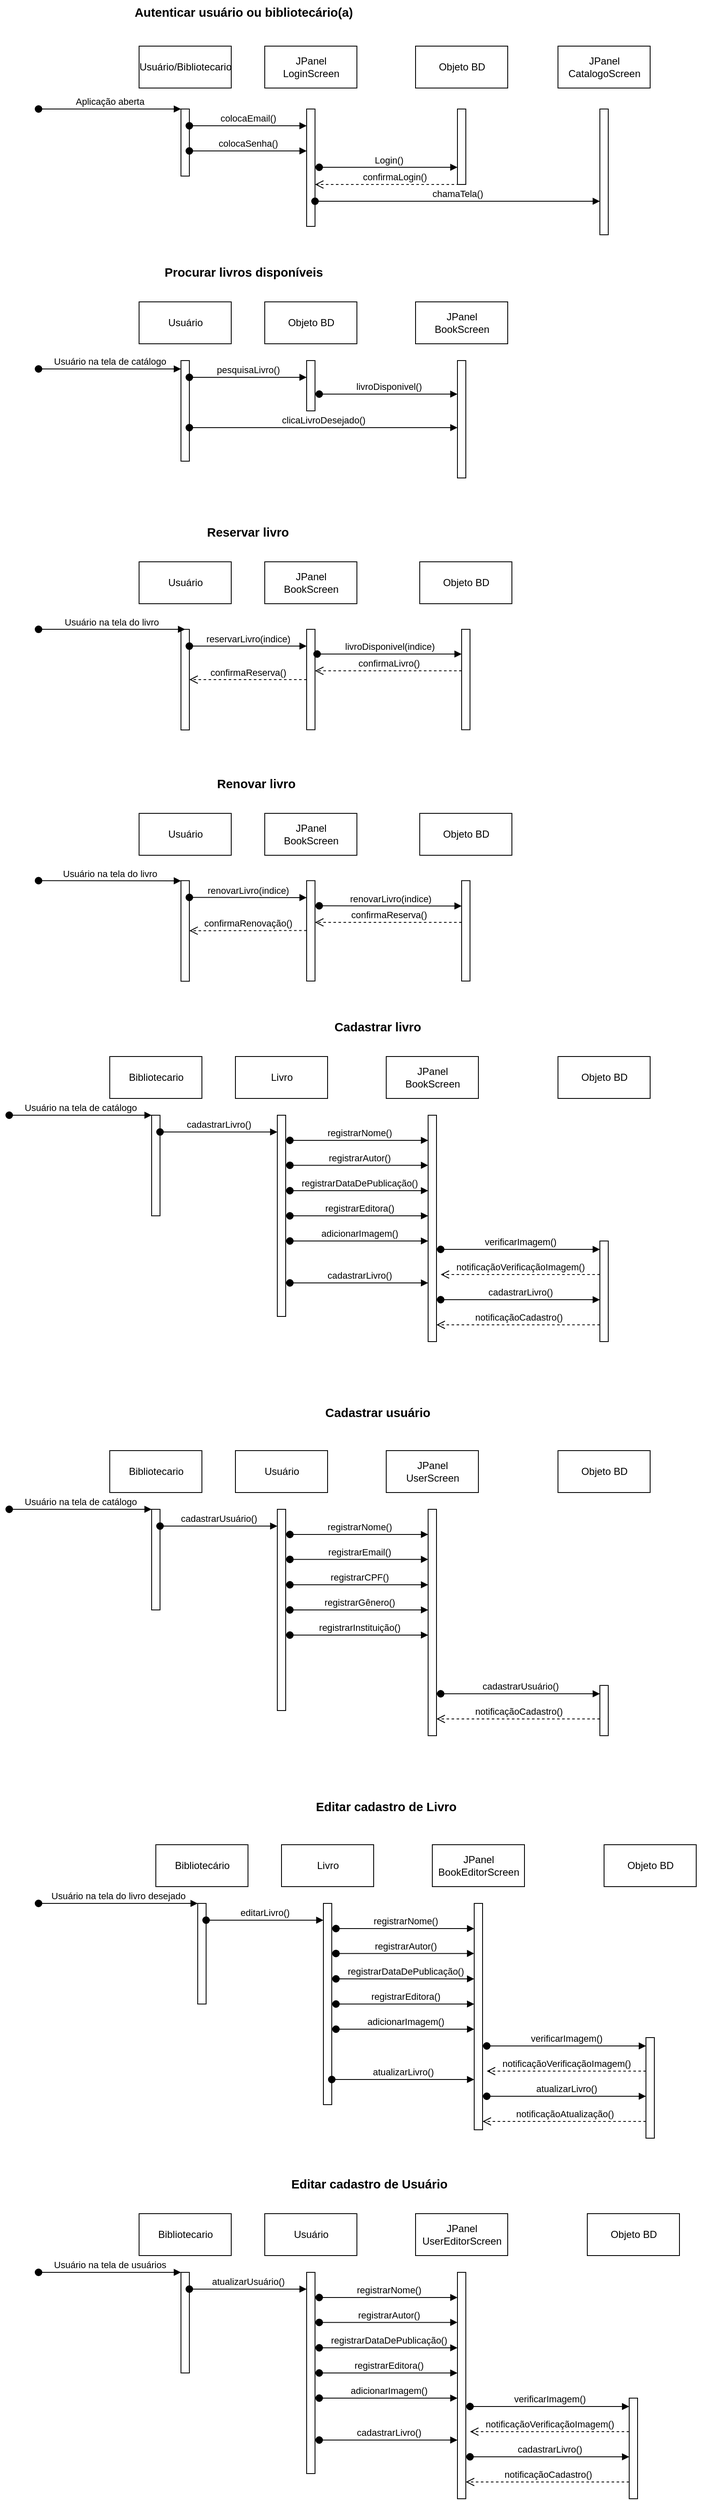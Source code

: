<mxfile version="21.0.2" type="google"><diagram name="Page-1" id="0qV2d8SNV4h2gNPzwIOq"><mxGraphModel grid="1" page="1" gridSize="10" guides="1" tooltips="1" connect="1" arrows="1" fold="1" pageScale="1" pageWidth="850" pageHeight="1100" math="0" shadow="0"><root><mxCell id="0"/><mxCell id="1" parent="0"/><mxCell id="2_G-3zLO9DtHkP61QsE6-4" value="" style="html=1;points=[];perimeter=orthogonalPerimeter;outlineConnect=0;targetShapes=umlLifeline;portConstraint=eastwest;newEdgeStyle={&quot;edgeStyle&quot;:&quot;elbowEdgeStyle&quot;,&quot;elbow&quot;:&quot;vertical&quot;,&quot;curved&quot;:0,&quot;rounded&quot;:0};" vertex="1" parent="1"><mxGeometry x="-185" y="-510" width="10" height="80" as="geometry"/></mxCell><mxCell id="2_G-3zLO9DtHkP61QsE6-5" value="Aplicação aberta" style="html=1;verticalAlign=bottom;startArrow=oval;endArrow=block;startSize=8;edgeStyle=elbowEdgeStyle;elbow=vertical;curved=0;rounded=0;" edge="1" parent="1" target="2_G-3zLO9DtHkP61QsE6-4"><mxGeometry relative="1" as="geometry"><mxPoint x="-355" y="-510" as="sourcePoint"/></mxGeometry></mxCell><mxCell id="LwDPnRZqossVkhosS-Xj-2" value="colocaEmail()" style="html=1;verticalAlign=bottom;startArrow=oval;startFill=1;endArrow=block;startSize=8;edgeStyle=elbowEdgeStyle;elbow=vertical;curved=0;rounded=0;" edge="1" parent="1" target="LwDPnRZqossVkhosS-Xj-4"><mxGeometry width="60" relative="1" as="geometry"><mxPoint x="-175" y="-490" as="sourcePoint"/><mxPoint x="-75" y="-490" as="targetPoint"/></mxGeometry></mxCell><mxCell id="LwDPnRZqossVkhosS-Xj-3" value="colocaSenha()" style="html=1;verticalAlign=bottom;startArrow=oval;startFill=1;endArrow=block;startSize=8;edgeStyle=elbowEdgeStyle;elbow=vertical;curved=0;rounded=0;" edge="1" parent="1" target="LwDPnRZqossVkhosS-Xj-4"><mxGeometry width="60" relative="1" as="geometry"><mxPoint x="-175" y="-460" as="sourcePoint"/><mxPoint x="-75" y="-460" as="targetPoint"/></mxGeometry></mxCell><mxCell id="LwDPnRZqossVkhosS-Xj-4" value="" style="html=1;points=[];perimeter=orthogonalPerimeter;outlineConnect=0;targetShapes=umlLifeline;portConstraint=eastwest;newEdgeStyle={&quot;edgeStyle&quot;:&quot;elbowEdgeStyle&quot;,&quot;elbow&quot;:&quot;vertical&quot;,&quot;curved&quot;:0,&quot;rounded&quot;:0};" vertex="1" parent="1"><mxGeometry x="-35" y="-510" width="10" height="140" as="geometry"/></mxCell><mxCell id="LwDPnRZqossVkhosS-Xj-5" value="chamaTela()" style="html=1;verticalAlign=bottom;startArrow=oval;startFill=1;endArrow=block;startSize=8;edgeStyle=elbowEdgeStyle;elbow=vertical;curved=0;rounded=0;" edge="1" parent="1" target="e1-LzoJ23leB-YF-oF2a-10"><mxGeometry width="60" relative="1" as="geometry"><mxPoint x="-25" y="-400" as="sourcePoint"/><mxPoint x="145" y="-400" as="targetPoint"/></mxGeometry></mxCell><mxCell id="LwDPnRZqossVkhosS-Xj-7" value="&lt;meta charset=&quot;utf-8&quot;&gt;&lt;b id=&quot;docs-internal-guid-4aea77f9-7fff-c87c-df2b-7afd2c0ea1ab&quot; style=&quot;font-weight:normal;&quot;&gt;&lt;span style=&quot;font-size: 11pt; font-family: Calibri, sans-serif; color: rgb(0, 0, 0); background-color: transparent; font-weight: 700; font-style: normal; font-variant: normal; text-decoration: none; vertical-align: baseline;&quot;&gt;Autenticar usuário ou bibliotecário(a)&lt;/span&gt;&lt;/b&gt;" style="text;strokeColor=none;align=center;fillColor=none;html=1;verticalAlign=middle;whiteSpace=wrap;rounded=0;" vertex="1" parent="1"><mxGeometry x="-315" y="-640" width="410" height="30" as="geometry"/></mxCell><mxCell id="LwDPnRZqossVkhosS-Xj-8" value="" style="html=1;points=[];perimeter=orthogonalPerimeter;outlineConnect=0;targetShapes=umlLifeline;portConstraint=eastwest;newEdgeStyle={&quot;edgeStyle&quot;:&quot;elbowEdgeStyle&quot;,&quot;elbow&quot;:&quot;vertical&quot;,&quot;curved&quot;:0,&quot;rounded&quot;:0};" vertex="1" parent="1"><mxGeometry x="-185" y="-210" width="10" height="120" as="geometry"/></mxCell><mxCell id="LwDPnRZqossVkhosS-Xj-9" value="Usuário na tela de catálogo" style="html=1;verticalAlign=bottom;startArrow=oval;endArrow=block;startSize=8;edgeStyle=elbowEdgeStyle;elbow=vertical;curved=0;rounded=0;" edge="1" parent="1" target="LwDPnRZqossVkhosS-Xj-8"><mxGeometry relative="1" as="geometry"><mxPoint x="-355" y="-200" as="sourcePoint"/><Array as="points"><mxPoint x="-250" y="-200"/></Array></mxGeometry></mxCell><mxCell id="LwDPnRZqossVkhosS-Xj-10" value="pesquisaLivro()" style="html=1;verticalAlign=bottom;startArrow=oval;startFill=1;endArrow=block;startSize=8;edgeStyle=elbowEdgeStyle;elbow=vertical;curved=0;rounded=0;" edge="1" parent="1" target="LwDPnRZqossVkhosS-Xj-12"><mxGeometry width="60" relative="1" as="geometry"><mxPoint x="-175" y="-190" as="sourcePoint"/><mxPoint x="-75" y="-190" as="targetPoint"/><mxPoint as="offset"/></mxGeometry></mxCell><mxCell id="LwDPnRZqossVkhosS-Xj-12" value="" style="html=1;points=[];perimeter=orthogonalPerimeter;outlineConnect=0;targetShapes=umlLifeline;portConstraint=eastwest;newEdgeStyle={&quot;edgeStyle&quot;:&quot;elbowEdgeStyle&quot;,&quot;elbow&quot;:&quot;vertical&quot;,&quot;curved&quot;:0,&quot;rounded&quot;:0};" vertex="1" parent="1"><mxGeometry x="-35" y="-210" width="10" height="60" as="geometry"/></mxCell><mxCell id="LwDPnRZqossVkhosS-Xj-14" value="" style="html=1;points=[];perimeter=orthogonalPerimeter;outlineConnect=0;targetShapes=umlLifeline;portConstraint=eastwest;newEdgeStyle={&quot;edgeStyle&quot;:&quot;elbowEdgeStyle&quot;,&quot;elbow&quot;:&quot;vertical&quot;,&quot;curved&quot;:0,&quot;rounded&quot;:0};" vertex="1" parent="1"><mxGeometry x="145" y="-210" width="10" height="140" as="geometry"/></mxCell><mxCell id="LwDPnRZqossVkhosS-Xj-15" value="&lt;meta charset=&quot;utf-8&quot;&gt;&lt;b id=&quot;docs-internal-guid-9c8b3d31-7fff-3546-3e0b-3f8e814d1de7&quot; style=&quot;font-weight:normal;&quot;&gt;&lt;span style=&quot;font-size: 11pt; font-family: Calibri, sans-serif; color: rgb(0, 0, 0); background-color: transparent; font-weight: 700; font-style: normal; font-variant: normal; text-decoration: none; vertical-align: baseline;&quot;&gt;Procurar livros disponíveis&lt;/span&gt;&lt;/b&gt;" style="text;strokeColor=none;align=center;fillColor=none;html=1;verticalAlign=middle;whiteSpace=wrap;rounded=0;" vertex="1" parent="1"><mxGeometry x="-350" y="-330" width="480" height="30" as="geometry"/></mxCell><mxCell id="LwDPnRZqossVkhosS-Xj-17" value="clicaLivroDesejado()" style="html=1;verticalAlign=bottom;startArrow=oval;startFill=1;endArrow=block;startSize=8;edgeStyle=elbowEdgeStyle;elbow=vertical;curved=0;rounded=0;" edge="1" parent="1" source="LwDPnRZqossVkhosS-Xj-8" target="LwDPnRZqossVkhosS-Xj-14"><mxGeometry width="60" relative="1" as="geometry"><mxPoint x="-175" y="-130" as="sourcePoint"/><mxPoint x="140" y="-130" as="targetPoint"/><Array as="points"><mxPoint x="-100" y="-130"/><mxPoint x="-80" y="-120"/><mxPoint x="-55" y="-100"/><mxPoint x="-55" y="-120"/></Array></mxGeometry></mxCell><mxCell id="LwDPnRZqossVkhosS-Xj-18" value="&lt;b id=&quot;docs-internal-guid-9c8b3d31-7fff-3546-3e0b-3f8e814d1de7&quot; style=&quot;font-weight:normal;&quot;&gt;&lt;span style=&quot;font-size: 11pt; font-family: Calibri, sans-serif; color: rgb(0, 0, 0); background-color: transparent; font-weight: 700; font-style: normal; font-variant: normal; text-decoration: none; vertical-align: baseline;&quot;&gt;Reservar livro&lt;/span&gt;&lt;/b&gt;" style="text;strokeColor=none;align=center;fillColor=none;html=1;verticalAlign=middle;whiteSpace=wrap;rounded=0;" vertex="1" parent="1"><mxGeometry x="-320" y="-20" width="430" height="30" as="geometry"/></mxCell><mxCell id="LwDPnRZqossVkhosS-Xj-28" value="" style="html=1;points=[];perimeter=orthogonalPerimeter;outlineConnect=0;targetShapes=umlLifeline;portConstraint=eastwest;newEdgeStyle={&quot;edgeStyle&quot;:&quot;elbowEdgeStyle&quot;,&quot;elbow&quot;:&quot;vertical&quot;,&quot;curved&quot;:0,&quot;rounded&quot;:0};" vertex="1" parent="1"><mxGeometry x="-185" y="110.54" width="10" height="120" as="geometry"/></mxCell><mxCell id="LwDPnRZqossVkhosS-Xj-29" value="Usuário na tela do livro" style="html=1;verticalAlign=bottom;startArrow=oval;endArrow=block;startSize=8;edgeStyle=elbowEdgeStyle;elbow=vertical;curved=0;rounded=0;" edge="1" parent="1" target="LwDPnRZqossVkhosS-Xj-28"><mxGeometry relative="1" as="geometry"><mxPoint x="-355" y="110.54" as="sourcePoint"/></mxGeometry></mxCell><mxCell id="LwDPnRZqossVkhosS-Xj-30" value="reservarLivro(indice)" style="html=1;verticalAlign=bottom;startArrow=oval;startFill=1;endArrow=block;startSize=8;edgeStyle=elbowEdgeStyle;elbow=vertical;curved=0;rounded=0;" edge="1" parent="1" target="LwDPnRZqossVkhosS-Xj-31"><mxGeometry width="60" relative="1" as="geometry"><mxPoint x="-175" y="130.54" as="sourcePoint"/><mxPoint x="-75" y="130.54" as="targetPoint"/></mxGeometry></mxCell><mxCell id="LwDPnRZqossVkhosS-Xj-31" value="" style="html=1;points=[];perimeter=orthogonalPerimeter;outlineConnect=0;targetShapes=umlLifeline;portConstraint=eastwest;newEdgeStyle={&quot;edgeStyle&quot;:&quot;elbowEdgeStyle&quot;,&quot;elbow&quot;:&quot;vertical&quot;,&quot;curved&quot;:0,&quot;rounded&quot;:0};" vertex="1" parent="1"><mxGeometry x="-35" y="110.54" width="10" height="119.75" as="geometry"/></mxCell><mxCell id="LwDPnRZqossVkhosS-Xj-34" value="confirmaReserva()" style="html=1;verticalAlign=bottom;endArrow=open;dashed=1;endSize=8;edgeStyle=elbowEdgeStyle;elbow=vertical;curved=0;rounded=0;" edge="1" parent="1" source="LwDPnRZqossVkhosS-Xj-31" target="LwDPnRZqossVkhosS-Xj-28"><mxGeometry relative="1" as="geometry"><mxPoint x="-75" y="170.54" as="sourcePoint"/><mxPoint x="-155" y="170.54" as="targetPoint"/><Array as="points"/></mxGeometry></mxCell><mxCell id="LwDPnRZqossVkhosS-Xj-36" value="&lt;b id=&quot;docs-internal-guid-9c8b3d31-7fff-3546-3e0b-3f8e814d1de7&quot; style=&quot;font-weight:normal;&quot;&gt;&lt;span style=&quot;font-size: 11pt; font-family: Calibri, sans-serif; color: rgb(0, 0, 0); background-color: transparent; font-weight: 700; font-style: normal; font-variant: normal; text-decoration: none; vertical-align: baseline;&quot;&gt;Renovar livro&lt;/span&gt;&lt;/b&gt;" style="text;strokeColor=none;align=center;fillColor=none;html=1;verticalAlign=middle;whiteSpace=wrap;rounded=0;" vertex="1" parent="1"><mxGeometry x="-305" y="280.29" width="420" height="30" as="geometry"/></mxCell><mxCell id="LwDPnRZqossVkhosS-Xj-37" value="" style="html=1;points=[];perimeter=orthogonalPerimeter;outlineConnect=0;targetShapes=umlLifeline;portConstraint=eastwest;newEdgeStyle={&quot;edgeStyle&quot;:&quot;elbowEdgeStyle&quot;,&quot;elbow&quot;:&quot;vertical&quot;,&quot;curved&quot;:0,&quot;rounded&quot;:0};" vertex="1" parent="1"><mxGeometry x="-185" y="410.25" width="10" height="120" as="geometry"/></mxCell><mxCell id="LwDPnRZqossVkhosS-Xj-38" value="Usuário na tela do livro" style="html=1;verticalAlign=bottom;startArrow=oval;endArrow=block;startSize=8;edgeStyle=elbowEdgeStyle;elbow=vertical;curved=0;rounded=0;" edge="1" parent="1" target="LwDPnRZqossVkhosS-Xj-37"><mxGeometry relative="1" as="geometry"><mxPoint x="-355" y="410.25" as="sourcePoint"/></mxGeometry></mxCell><mxCell id="LwDPnRZqossVkhosS-Xj-39" value="renovarLivro(indice)" style="html=1;verticalAlign=bottom;startArrow=oval;startFill=1;endArrow=block;startSize=8;edgeStyle=elbowEdgeStyle;elbow=vertical;curved=0;rounded=0;" edge="1" parent="1" target="LwDPnRZqossVkhosS-Xj-40"><mxGeometry width="60" relative="1" as="geometry"><mxPoint x="-175" y="430.25" as="sourcePoint"/><mxPoint x="-75" y="430.25" as="targetPoint"/></mxGeometry></mxCell><mxCell id="LwDPnRZqossVkhosS-Xj-40" value="" style="html=1;points=[];perimeter=orthogonalPerimeter;outlineConnect=0;targetShapes=umlLifeline;portConstraint=eastwest;newEdgeStyle={&quot;edgeStyle&quot;:&quot;elbowEdgeStyle&quot;,&quot;elbow&quot;:&quot;vertical&quot;,&quot;curved&quot;:0,&quot;rounded&quot;:0};" vertex="1" parent="1"><mxGeometry x="-35" y="410.25" width="10" height="119.75" as="geometry"/></mxCell><mxCell id="LwDPnRZqossVkhosS-Xj-43" value="Usuário/Bibliotecario" style="html=1;" vertex="1" parent="1"><mxGeometry x="-235" y="-585" width="110" height="50" as="geometry"/></mxCell><mxCell id="LwDPnRZqossVkhosS-Xj-44" value="JPanel&lt;br&gt;LoginScreen" style="html=1;" vertex="1" parent="1"><mxGeometry x="-85" y="-585" width="110" height="50" as="geometry"/></mxCell><mxCell id="LwDPnRZqossVkhosS-Xj-45" value="JPanel&lt;br&gt;CatalogoScreen" style="html=1;" vertex="1" parent="1"><mxGeometry x="265" y="-585" width="110" height="50" as="geometry"/></mxCell><mxCell id="LwDPnRZqossVkhosS-Xj-46" value="Usuário" style="html=1;" vertex="1" parent="1"><mxGeometry x="-235" y="-280" width="110" height="50" as="geometry"/></mxCell><mxCell id="LwDPnRZqossVkhosS-Xj-48" value="JPanel&lt;br&gt;BookScreen" style="html=1;" vertex="1" parent="1"><mxGeometry x="95" y="-280" width="110" height="50" as="geometry"/></mxCell><mxCell id="LwDPnRZqossVkhosS-Xj-49" value="Usuário" style="html=1;" vertex="1" parent="1"><mxGeometry x="-235" y="30" width="110" height="50" as="geometry"/></mxCell><mxCell id="LwDPnRZqossVkhosS-Xj-50" value="JPanel&lt;br&gt;BookScreen" style="html=1;" vertex="1" parent="1"><mxGeometry x="-85" y="30" width="110" height="50" as="geometry"/></mxCell><mxCell id="LwDPnRZqossVkhosS-Xj-51" value="Usuário" style="html=1;" vertex="1" parent="1"><mxGeometry x="-235" y="330" width="110" height="50" as="geometry"/></mxCell><mxCell id="LwDPnRZqossVkhosS-Xj-52" value="JPanel&lt;br&gt;BookScreen" style="html=1;" vertex="1" parent="1"><mxGeometry x="-85" y="330" width="110" height="50" as="geometry"/></mxCell><mxCell id="LwDPnRZqossVkhosS-Xj-53" value="" style="html=1;points=[];perimeter=orthogonalPerimeter;outlineConnect=0;targetShapes=umlLifeline;portConstraint=eastwest;newEdgeStyle={&quot;edgeStyle&quot;:&quot;elbowEdgeStyle&quot;,&quot;elbow&quot;:&quot;vertical&quot;,&quot;curved&quot;:0,&quot;rounded&quot;:0};" vertex="1" parent="1"><mxGeometry x="-220" y="690" width="10" height="120" as="geometry"/></mxCell><mxCell id="LwDPnRZqossVkhosS-Xj-54" value="Usuário na tela de catálogo" style="html=1;verticalAlign=bottom;startArrow=oval;endArrow=block;startSize=8;edgeStyle=elbowEdgeStyle;elbow=vertical;curved=0;rounded=0;" edge="1" parent="1" target="LwDPnRZqossVkhosS-Xj-53"><mxGeometry relative="1" as="geometry"><mxPoint x="-390" y="690" as="sourcePoint"/></mxGeometry></mxCell><mxCell id="LwDPnRZqossVkhosS-Xj-55" value="cadastrarLivro()" style="html=1;verticalAlign=bottom;startArrow=oval;startFill=1;endArrow=block;startSize=8;edgeStyle=elbowEdgeStyle;elbow=vertical;curved=0;rounded=0;" edge="1" parent="1" target="LwDPnRZqossVkhosS-Xj-56"><mxGeometry width="60" relative="1" as="geometry"><mxPoint x="-210" y="710" as="sourcePoint"/><mxPoint x="-110" y="710" as="targetPoint"/></mxGeometry></mxCell><mxCell id="LwDPnRZqossVkhosS-Xj-56" value="" style="html=1;points=[];perimeter=orthogonalPerimeter;outlineConnect=0;targetShapes=umlLifeline;portConstraint=eastwest;newEdgeStyle={&quot;edgeStyle&quot;:&quot;elbowEdgeStyle&quot;,&quot;elbow&quot;:&quot;vertical&quot;,&quot;curved&quot;:0,&quot;rounded&quot;:0};" vertex="1" parent="1"><mxGeometry x="-70" y="690" width="10" height="240" as="geometry"/></mxCell><mxCell id="LwDPnRZqossVkhosS-Xj-58" value="" style="html=1;points=[];perimeter=orthogonalPerimeter;outlineConnect=0;targetShapes=umlLifeline;portConstraint=eastwest;newEdgeStyle={&quot;edgeStyle&quot;:&quot;elbowEdgeStyle&quot;,&quot;elbow&quot;:&quot;vertical&quot;,&quot;curved&quot;:0,&quot;rounded&quot;:0};" vertex="1" parent="1"><mxGeometry x="110" y="690" width="10" height="270" as="geometry"/></mxCell><mxCell id="LwDPnRZqossVkhosS-Xj-59" value="&lt;b id=&quot;docs-internal-guid-9c8b3d31-7fff-3546-3e0b-3f8e814d1de7&quot; style=&quot;font-weight:normal;&quot;&gt;&lt;span style=&quot;font-size: 11pt; font-family: Calibri, sans-serif; color: rgb(0, 0, 0); background-color: transparent; font-weight: 700; font-style: normal; font-variant: normal; text-decoration: none; vertical-align: baseline;&quot;&gt;Cadastrar livro&lt;/span&gt;&lt;/b&gt;" style="text;strokeColor=none;align=center;fillColor=none;html=1;verticalAlign=middle;whiteSpace=wrap;rounded=0;" vertex="1" parent="1"><mxGeometry x="-345" y="570" width="790" height="30" as="geometry"/></mxCell><mxCell id="LwDPnRZqossVkhosS-Xj-62" value="Bibliotecario" style="html=1;" vertex="1" parent="1"><mxGeometry x="-270" y="620" width="110" height="50" as="geometry"/></mxCell><mxCell id="LwDPnRZqossVkhosS-Xj-63" value="Livro" style="html=1;" vertex="1" parent="1"><mxGeometry x="-120" y="620" width="110" height="50" as="geometry"/></mxCell><mxCell id="LwDPnRZqossVkhosS-Xj-64" value="JPanel&lt;br&gt;BookScreen" style="html=1;" vertex="1" parent="1"><mxGeometry x="60" y="620" width="110" height="50" as="geometry"/></mxCell><mxCell id="LwDPnRZqossVkhosS-Xj-66" value="registrarNome()" style="html=1;verticalAlign=bottom;startArrow=oval;startFill=1;endArrow=block;startSize=8;edgeStyle=elbowEdgeStyle;elbow=vertical;curved=0;rounded=0;" edge="1" parent="1" target="LwDPnRZqossVkhosS-Xj-58"><mxGeometry width="60" relative="1" as="geometry"><mxPoint x="-55" y="720" as="sourcePoint"/><mxPoint x="5" y="720" as="targetPoint"/><Array as="points"><mxPoint x="-45" y="720"/></Array></mxGeometry></mxCell><mxCell id="LwDPnRZqossVkhosS-Xj-67" value="registrarAutor()" style="html=1;verticalAlign=bottom;startArrow=oval;startFill=1;endArrow=block;startSize=8;edgeStyle=elbowEdgeStyle;elbow=vertical;curved=0;rounded=0;" edge="1" parent="1"><mxGeometry width="60" relative="1" as="geometry"><mxPoint x="-55" y="749.72" as="sourcePoint"/><mxPoint x="110" y="749.72" as="targetPoint"/><Array as="points"><mxPoint x="-45" y="749.72"/></Array></mxGeometry></mxCell><mxCell id="LwDPnRZqossVkhosS-Xj-68" value="registrarDataDePublicação()" style="html=1;verticalAlign=bottom;startArrow=oval;startFill=1;endArrow=block;startSize=8;edgeStyle=elbowEdgeStyle;elbow=vertical;curved=0;rounded=0;" edge="1" parent="1"><mxGeometry width="60" relative="1" as="geometry"><mxPoint x="-55" y="780" as="sourcePoint"/><mxPoint x="110" y="780" as="targetPoint"/><Array as="points"><mxPoint x="-45" y="780"/></Array></mxGeometry></mxCell><mxCell id="LwDPnRZqossVkhosS-Xj-69" value="registrarEditora()" style="html=1;verticalAlign=bottom;startArrow=oval;startFill=1;endArrow=block;startSize=8;edgeStyle=elbowEdgeStyle;elbow=vertical;curved=0;rounded=0;" edge="1" parent="1"><mxGeometry width="60" relative="1" as="geometry"><mxPoint x="-55" y="810" as="sourcePoint"/><mxPoint x="110" y="810" as="targetPoint"/><Array as="points"><mxPoint x="-45" y="810"/></Array></mxGeometry></mxCell><mxCell id="LwDPnRZqossVkhosS-Xj-70" value="adicionarImagem()" style="html=1;verticalAlign=bottom;startArrow=oval;startFill=1;endArrow=block;startSize=8;edgeStyle=elbowEdgeStyle;elbow=vertical;curved=0;rounded=0;" edge="1" parent="1" target="LwDPnRZqossVkhosS-Xj-58"><mxGeometry width="60" relative="1" as="geometry"><mxPoint x="-55" y="840" as="sourcePoint"/><mxPoint x="105" y="840" as="targetPoint"/></mxGeometry></mxCell><mxCell id="LwDPnRZqossVkhosS-Xj-72" value="Objeto BD" style="html=1;" vertex="1" parent="1"><mxGeometry x="265" y="620" width="110" height="50" as="geometry"/></mxCell><mxCell id="LwDPnRZqossVkhosS-Xj-73" value="verificarImagem()" style="html=1;verticalAlign=bottom;startArrow=oval;startFill=1;endArrow=block;startSize=8;edgeStyle=elbowEdgeStyle;elbow=vertical;curved=0;rounded=0;" edge="1" parent="1" target="LwDPnRZqossVkhosS-Xj-74"><mxGeometry width="60" relative="1" as="geometry"><mxPoint x="125" y="850" as="sourcePoint"/><mxPoint x="185" y="850" as="targetPoint"/></mxGeometry></mxCell><mxCell id="LwDPnRZqossVkhosS-Xj-74" value="" style="html=1;points=[];perimeter=orthogonalPerimeter;outlineConnect=0;targetShapes=umlLifeline;portConstraint=eastwest;newEdgeStyle={&quot;edgeStyle&quot;:&quot;elbowEdgeStyle&quot;,&quot;elbow&quot;:&quot;vertical&quot;,&quot;curved&quot;:0,&quot;rounded&quot;:0};" vertex="1" parent="1"><mxGeometry x="315" y="840" width="10" height="120" as="geometry"/></mxCell><mxCell id="LwDPnRZqossVkhosS-Xj-75" value="notificaçãoVerificaçãoImagem()" style="html=1;verticalAlign=bottom;endArrow=open;dashed=1;endSize=8;edgeStyle=elbowEdgeStyle;elbow=vertical;curved=0;rounded=0;" edge="1" parent="1" source="LwDPnRZqossVkhosS-Xj-74"><mxGeometry relative="1" as="geometry"><mxPoint x="255" y="880" as="sourcePoint"/><mxPoint x="125" y="880" as="targetPoint"/><Array as="points"><mxPoint x="125" y="880"/></Array></mxGeometry></mxCell><mxCell id="LwDPnRZqossVkhosS-Xj-76" value="cadastrarLivro()" style="html=1;verticalAlign=bottom;startArrow=oval;startFill=1;endArrow=block;startSize=8;edgeStyle=elbowEdgeStyle;elbow=vertical;curved=0;rounded=0;" edge="1" parent="1" target="LwDPnRZqossVkhosS-Xj-74"><mxGeometry width="60" relative="1" as="geometry"><mxPoint x="125" y="910" as="sourcePoint"/><mxPoint x="185" y="910" as="targetPoint"/></mxGeometry></mxCell><mxCell id="LwDPnRZqossVkhosS-Xj-77" value="cadastrarLivro()" style="html=1;verticalAlign=bottom;startArrow=oval;startFill=1;endArrow=block;startSize=8;edgeStyle=elbowEdgeStyle;elbow=vertical;curved=0;rounded=0;" edge="1" parent="1" target="LwDPnRZqossVkhosS-Xj-58"><mxGeometry width="60" relative="1" as="geometry"><mxPoint x="-55" y="890" as="sourcePoint"/><mxPoint x="5" y="890" as="targetPoint"/></mxGeometry></mxCell><mxCell id="LwDPnRZqossVkhosS-Xj-78" value="notificaçãoCadastro()" style="html=1;verticalAlign=bottom;endArrow=open;dashed=1;endSize=8;edgeStyle=elbowEdgeStyle;elbow=vertical;curved=0;rounded=0;" edge="1" parent="1" target="LwDPnRZqossVkhosS-Xj-58"><mxGeometry relative="1" as="geometry"><mxPoint x="315" y="940" as="sourcePoint"/><mxPoint x="235" y="940" as="targetPoint"/></mxGeometry></mxCell><mxCell id="LwDPnRZqossVkhosS-Xj-79" value="" style="html=1;points=[];perimeter=orthogonalPerimeter;outlineConnect=0;targetShapes=umlLifeline;portConstraint=eastwest;newEdgeStyle={&quot;edgeStyle&quot;:&quot;elbowEdgeStyle&quot;,&quot;elbow&quot;:&quot;vertical&quot;,&quot;curved&quot;:0,&quot;rounded&quot;:0};" vertex="1" parent="1"><mxGeometry x="-220" y="1160" width="10" height="120" as="geometry"/></mxCell><mxCell id="LwDPnRZqossVkhosS-Xj-80" value="Usuário na tela de catálogo" style="html=1;verticalAlign=bottom;startArrow=oval;endArrow=block;startSize=8;edgeStyle=elbowEdgeStyle;elbow=vertical;curved=0;rounded=0;" edge="1" parent="1" target="LwDPnRZqossVkhosS-Xj-79"><mxGeometry relative="1" as="geometry"><mxPoint x="-390" y="1160" as="sourcePoint"/></mxGeometry></mxCell><mxCell id="LwDPnRZqossVkhosS-Xj-81" value="cadastrarUsuário()" style="html=1;verticalAlign=bottom;startArrow=oval;startFill=1;endArrow=block;startSize=8;edgeStyle=elbowEdgeStyle;elbow=vertical;curved=0;rounded=0;" edge="1" parent="1" target="LwDPnRZqossVkhosS-Xj-82"><mxGeometry width="60" relative="1" as="geometry"><mxPoint x="-210" y="1180" as="sourcePoint"/><mxPoint x="-110" y="1180" as="targetPoint"/></mxGeometry></mxCell><mxCell id="LwDPnRZqossVkhosS-Xj-82" value="" style="html=1;points=[];perimeter=orthogonalPerimeter;outlineConnect=0;targetShapes=umlLifeline;portConstraint=eastwest;newEdgeStyle={&quot;edgeStyle&quot;:&quot;elbowEdgeStyle&quot;,&quot;elbow&quot;:&quot;vertical&quot;,&quot;curved&quot;:0,&quot;rounded&quot;:0};" vertex="1" parent="1"><mxGeometry x="-70" y="1160" width="10" height="240" as="geometry"/></mxCell><mxCell id="LwDPnRZqossVkhosS-Xj-83" value="" style="html=1;points=[];perimeter=orthogonalPerimeter;outlineConnect=0;targetShapes=umlLifeline;portConstraint=eastwest;newEdgeStyle={&quot;edgeStyle&quot;:&quot;elbowEdgeStyle&quot;,&quot;elbow&quot;:&quot;vertical&quot;,&quot;curved&quot;:0,&quot;rounded&quot;:0};" vertex="1" parent="1"><mxGeometry x="110" y="1160" width="10" height="270" as="geometry"/></mxCell><mxCell id="LwDPnRZqossVkhosS-Xj-84" value="Bibliotecario" style="html=1;" vertex="1" parent="1"><mxGeometry x="-270" y="1090" width="110" height="50" as="geometry"/></mxCell><mxCell id="LwDPnRZqossVkhosS-Xj-85" value="Usuário" style="html=1;" vertex="1" parent="1"><mxGeometry x="-120" y="1090" width="110" height="50" as="geometry"/></mxCell><mxCell id="LwDPnRZqossVkhosS-Xj-86" value="JPanel&lt;br&gt;UserScreen" style="html=1;" vertex="1" parent="1"><mxGeometry x="60" y="1090" width="110" height="50" as="geometry"/></mxCell><mxCell id="LwDPnRZqossVkhosS-Xj-87" value="registrarNome()" style="html=1;verticalAlign=bottom;startArrow=oval;startFill=1;endArrow=block;startSize=8;edgeStyle=elbowEdgeStyle;elbow=vertical;curved=0;rounded=0;" edge="1" parent="1" target="LwDPnRZqossVkhosS-Xj-83"><mxGeometry width="60" relative="1" as="geometry"><mxPoint x="-55" y="1190" as="sourcePoint"/><mxPoint x="5" y="1190" as="targetPoint"/><Array as="points"><mxPoint x="-45" y="1190"/></Array></mxGeometry></mxCell><mxCell id="LwDPnRZqossVkhosS-Xj-88" value="registrarEmail()" style="html=1;verticalAlign=bottom;startArrow=oval;startFill=1;endArrow=block;startSize=8;edgeStyle=elbowEdgeStyle;elbow=vertical;curved=0;rounded=0;" edge="1" parent="1"><mxGeometry width="60" relative="1" as="geometry"><mxPoint x="-55" y="1219.72" as="sourcePoint"/><mxPoint x="110" y="1219.72" as="targetPoint"/><Array as="points"><mxPoint x="-45" y="1219.72"/></Array></mxGeometry></mxCell><mxCell id="LwDPnRZqossVkhosS-Xj-89" value="registrarCPF()" style="html=1;verticalAlign=bottom;startArrow=oval;startFill=1;endArrow=block;startSize=8;edgeStyle=elbowEdgeStyle;elbow=vertical;curved=0;rounded=0;" edge="1" parent="1"><mxGeometry width="60" relative="1" as="geometry"><mxPoint x="-55" y="1250" as="sourcePoint"/><mxPoint x="110" y="1250" as="targetPoint"/><Array as="points"><mxPoint x="-45" y="1250"/></Array></mxGeometry></mxCell><mxCell id="LwDPnRZqossVkhosS-Xj-90" value="registrarGênero()" style="html=1;verticalAlign=bottom;startArrow=oval;startFill=1;endArrow=block;startSize=8;edgeStyle=elbowEdgeStyle;elbow=vertical;curved=0;rounded=0;" edge="1" parent="1"><mxGeometry width="60" relative="1" as="geometry"><mxPoint x="-55" y="1280" as="sourcePoint"/><mxPoint x="110" y="1280" as="targetPoint"/><Array as="points"><mxPoint x="-45" y="1280"/></Array></mxGeometry></mxCell><mxCell id="LwDPnRZqossVkhosS-Xj-91" value="registrarInstituição()" style="html=1;verticalAlign=bottom;startArrow=oval;startFill=1;endArrow=block;startSize=8;edgeStyle=elbowEdgeStyle;elbow=vertical;curved=0;rounded=0;" edge="1" parent="1" target="LwDPnRZqossVkhosS-Xj-83"><mxGeometry width="60" relative="1" as="geometry"><mxPoint x="-55" y="1310" as="sourcePoint"/><mxPoint x="105" y="1310" as="targetPoint"/></mxGeometry></mxCell><mxCell id="LwDPnRZqossVkhosS-Xj-92" value="Objeto BD" style="html=1;" vertex="1" parent="1"><mxGeometry x="265" y="1090" width="110" height="50" as="geometry"/></mxCell><mxCell id="LwDPnRZqossVkhosS-Xj-94" value="" style="html=1;points=[];perimeter=orthogonalPerimeter;outlineConnect=0;targetShapes=umlLifeline;portConstraint=eastwest;newEdgeStyle={&quot;edgeStyle&quot;:&quot;elbowEdgeStyle&quot;,&quot;elbow&quot;:&quot;vertical&quot;,&quot;curved&quot;:0,&quot;rounded&quot;:0};" vertex="1" parent="1"><mxGeometry x="315" y="1370" width="10" height="60" as="geometry"/></mxCell><mxCell id="LwDPnRZqossVkhosS-Xj-96" value="cadastrarUsuário()" style="html=1;verticalAlign=bottom;startArrow=oval;startFill=1;endArrow=block;startSize=8;edgeStyle=elbowEdgeStyle;elbow=vertical;curved=0;rounded=0;" edge="1" parent="1" target="LwDPnRZqossVkhosS-Xj-94"><mxGeometry width="60" relative="1" as="geometry"><mxPoint x="125" y="1380" as="sourcePoint"/><mxPoint x="185" y="1380" as="targetPoint"/></mxGeometry></mxCell><mxCell id="LwDPnRZqossVkhosS-Xj-98" value="notificaçãoCadastro()" style="html=1;verticalAlign=bottom;endArrow=open;dashed=1;endSize=8;edgeStyle=elbowEdgeStyle;elbow=vertical;curved=0;rounded=0;" edge="1" parent="1" target="LwDPnRZqossVkhosS-Xj-83"><mxGeometry relative="1" as="geometry"><mxPoint x="315" y="1410" as="sourcePoint"/><mxPoint x="235" y="1410" as="targetPoint"/></mxGeometry></mxCell><mxCell id="LwDPnRZqossVkhosS-Xj-99" value="&lt;b id=&quot;docs-internal-guid-9c8b3d31-7fff-3546-3e0b-3f8e814d1de7&quot; style=&quot;font-weight:normal;&quot;&gt;&lt;span style=&quot;font-size: 11pt; font-family: Calibri, sans-serif; color: rgb(0, 0, 0); background-color: transparent; font-weight: 700; font-style: normal; font-variant: normal; text-decoration: none; vertical-align: baseline;&quot;&gt;Cadastrar usuário&lt;/span&gt;&lt;/b&gt;" style="text;strokeColor=none;align=center;fillColor=none;html=1;verticalAlign=middle;whiteSpace=wrap;rounded=0;" vertex="1" parent="1"><mxGeometry x="-345" y="1030" width="790" height="30" as="geometry"/></mxCell><mxCell id="LwDPnRZqossVkhosS-Xj-122" value="&lt;b id=&quot;docs-internal-guid-9c8b3d31-7fff-3546-3e0b-3f8e814d1de7&quot; style=&quot;font-weight:normal;&quot;&gt;&lt;span style=&quot;font-size: 11pt; font-family: Calibri, sans-serif; color: rgb(0, 0, 0); background-color: transparent; font-weight: 700; font-style: normal; font-variant: normal; text-decoration: none; vertical-align: baseline;&quot;&gt;Editar cadastro de Livro&lt;/span&gt;&lt;/b&gt;" style="text;strokeColor=none;align=center;fillColor=none;html=1;verticalAlign=middle;whiteSpace=wrap;rounded=0;" vertex="1" parent="1"><mxGeometry x="-335" y="1500" width="790" height="30" as="geometry"/></mxCell><mxCell id="LwDPnRZqossVkhosS-Xj-125" value="" style="html=1;points=[];perimeter=orthogonalPerimeter;outlineConnect=0;targetShapes=umlLifeline;portConstraint=eastwest;newEdgeStyle={&quot;edgeStyle&quot;:&quot;elbowEdgeStyle&quot;,&quot;elbow&quot;:&quot;vertical&quot;,&quot;curved&quot;:0,&quot;rounded&quot;:0};" vertex="1" parent="1"><mxGeometry x="-165" y="1630" width="10" height="120" as="geometry"/></mxCell><mxCell id="LwDPnRZqossVkhosS-Xj-126" value="Usuário na tela do livro desejado" style="html=1;verticalAlign=bottom;startArrow=oval;endArrow=block;startSize=8;edgeStyle=elbowEdgeStyle;elbow=vertical;curved=0;rounded=0;" edge="1" parent="1" target="LwDPnRZqossVkhosS-Xj-125"><mxGeometry relative="1" as="geometry"><mxPoint x="-355" y="1630" as="sourcePoint"/></mxGeometry></mxCell><mxCell id="LwDPnRZqossVkhosS-Xj-127" value="editarLivro()" style="html=1;verticalAlign=bottom;startArrow=oval;startFill=1;endArrow=block;startSize=8;edgeStyle=elbowEdgeStyle;elbow=vertical;curved=0;rounded=0;" edge="1" parent="1" target="LwDPnRZqossVkhosS-Xj-128"><mxGeometry width="60" relative="1" as="geometry"><mxPoint x="-155" y="1650" as="sourcePoint"/><mxPoint x="-55" y="1650" as="targetPoint"/></mxGeometry></mxCell><mxCell id="LwDPnRZqossVkhosS-Xj-128" value="" style="html=1;points=[];perimeter=orthogonalPerimeter;outlineConnect=0;targetShapes=umlLifeline;portConstraint=eastwest;newEdgeStyle={&quot;edgeStyle&quot;:&quot;elbowEdgeStyle&quot;,&quot;elbow&quot;:&quot;vertical&quot;,&quot;curved&quot;:0,&quot;rounded&quot;:0};" vertex="1" parent="1"><mxGeometry x="-15" y="1630" width="10" height="240" as="geometry"/></mxCell><mxCell id="LwDPnRZqossVkhosS-Xj-129" value="" style="html=1;points=[];perimeter=orthogonalPerimeter;outlineConnect=0;targetShapes=umlLifeline;portConstraint=eastwest;newEdgeStyle={&quot;edgeStyle&quot;:&quot;elbowEdgeStyle&quot;,&quot;elbow&quot;:&quot;vertical&quot;,&quot;curved&quot;:0,&quot;rounded&quot;:0};" vertex="1" parent="1"><mxGeometry x="165" y="1630" width="10" height="270" as="geometry"/></mxCell><mxCell id="LwDPnRZqossVkhosS-Xj-130" value="Bibliotecário" style="html=1;" vertex="1" parent="1"><mxGeometry x="-215" y="1560" width="110" height="50" as="geometry"/></mxCell><mxCell id="LwDPnRZqossVkhosS-Xj-131" value="Livro" style="html=1;" vertex="1" parent="1"><mxGeometry x="-65" y="1560" width="110" height="50" as="geometry"/></mxCell><mxCell id="LwDPnRZqossVkhosS-Xj-132" value="JPanel&lt;br&gt;BookEditorScreen" style="html=1;" vertex="1" parent="1"><mxGeometry x="115" y="1560" width="110" height="50" as="geometry"/></mxCell><mxCell id="LwDPnRZqossVkhosS-Xj-133" value="registrarNome()" style="html=1;verticalAlign=bottom;startArrow=oval;startFill=1;endArrow=block;startSize=8;edgeStyle=elbowEdgeStyle;elbow=vertical;curved=0;rounded=0;" edge="1" parent="1" target="LwDPnRZqossVkhosS-Xj-129"><mxGeometry width="60" relative="1" as="geometry"><mxPoint y="1660" as="sourcePoint"/><mxPoint x="60" y="1660" as="targetPoint"/><Array as="points"><mxPoint x="10" y="1660"/></Array></mxGeometry></mxCell><mxCell id="LwDPnRZqossVkhosS-Xj-134" value="registrarAutor()" style="html=1;verticalAlign=bottom;startArrow=oval;startFill=1;endArrow=block;startSize=8;edgeStyle=elbowEdgeStyle;elbow=vertical;curved=0;rounded=0;" edge="1" parent="1"><mxGeometry width="60" relative="1" as="geometry"><mxPoint y="1689.72" as="sourcePoint"/><mxPoint x="165" y="1689.72" as="targetPoint"/><Array as="points"><mxPoint x="10" y="1689.72"/></Array></mxGeometry></mxCell><mxCell id="LwDPnRZqossVkhosS-Xj-135" value="registrarDataDePublicação()" style="html=1;verticalAlign=bottom;startArrow=oval;startFill=1;endArrow=block;startSize=8;edgeStyle=elbowEdgeStyle;elbow=vertical;curved=0;rounded=0;" edge="1" parent="1"><mxGeometry width="60" relative="1" as="geometry"><mxPoint y="1720" as="sourcePoint"/><mxPoint x="165" y="1720" as="targetPoint"/><Array as="points"><mxPoint x="10" y="1720"/></Array></mxGeometry></mxCell><mxCell id="LwDPnRZqossVkhosS-Xj-136" value="registrarEditora()" style="html=1;verticalAlign=bottom;startArrow=oval;startFill=1;endArrow=block;startSize=8;edgeStyle=elbowEdgeStyle;elbow=vertical;curved=0;rounded=0;" edge="1" parent="1"><mxGeometry width="60" relative="1" as="geometry"><mxPoint y="1750" as="sourcePoint"/><mxPoint x="165" y="1750" as="targetPoint"/><Array as="points"><mxPoint x="10" y="1750"/></Array></mxGeometry></mxCell><mxCell id="LwDPnRZqossVkhosS-Xj-137" value="adicionarImagem()" style="html=1;verticalAlign=bottom;startArrow=oval;startFill=1;endArrow=block;startSize=8;edgeStyle=elbowEdgeStyle;elbow=vertical;curved=0;rounded=0;" edge="1" parent="1" target="LwDPnRZqossVkhosS-Xj-129"><mxGeometry width="60" relative="1" as="geometry"><mxPoint y="1780" as="sourcePoint"/><mxPoint x="160" y="1780" as="targetPoint"/></mxGeometry></mxCell><mxCell id="LwDPnRZqossVkhosS-Xj-138" value="Objeto BD" style="html=1;" vertex="1" parent="1"><mxGeometry x="320" y="1560" width="110" height="50" as="geometry"/></mxCell><mxCell id="LwDPnRZqossVkhosS-Xj-141" value="atualizarLivro()" style="html=1;verticalAlign=bottom;startArrow=oval;startFill=1;endArrow=block;startSize=8;edgeStyle=elbowEdgeStyle;elbow=vertical;curved=0;rounded=0;" edge="1" parent="1" source="LwDPnRZqossVkhosS-Xj-128" target="LwDPnRZqossVkhosS-Xj-129"><mxGeometry width="60" relative="1" as="geometry"><mxPoint y="1810" as="sourcePoint"/><mxPoint x="60" y="1830" as="targetPoint"/><Array as="points"><mxPoint x="115" y="1840"/><mxPoint x="100" y="1810"/><mxPoint x="110" y="1800"/></Array></mxGeometry></mxCell><mxCell id="LwDPnRZqossVkhosS-Xj-143" value="verificarImagem()" style="html=1;verticalAlign=bottom;startArrow=oval;startFill=1;endArrow=block;startSize=8;edgeStyle=elbowEdgeStyle;elbow=vertical;curved=0;rounded=0;" edge="1" parent="1" target="LwDPnRZqossVkhosS-Xj-144"><mxGeometry width="60" relative="1" as="geometry"><mxPoint x="180" y="1800" as="sourcePoint"/><mxPoint x="240" y="1800" as="targetPoint"/></mxGeometry></mxCell><mxCell id="LwDPnRZqossVkhosS-Xj-144" value="" style="html=1;points=[];perimeter=orthogonalPerimeter;outlineConnect=0;targetShapes=umlLifeline;portConstraint=eastwest;newEdgeStyle={&quot;edgeStyle&quot;:&quot;elbowEdgeStyle&quot;,&quot;elbow&quot;:&quot;vertical&quot;,&quot;curved&quot;:0,&quot;rounded&quot;:0};" vertex="1" parent="1"><mxGeometry x="370" y="1790" width="10" height="120" as="geometry"/></mxCell><mxCell id="LwDPnRZqossVkhosS-Xj-145" value="notificaçãoVerificaçãoImagem()" style="html=1;verticalAlign=bottom;endArrow=open;dashed=1;endSize=8;edgeStyle=elbowEdgeStyle;elbow=vertical;curved=0;rounded=0;" edge="1" parent="1" source="LwDPnRZqossVkhosS-Xj-144"><mxGeometry relative="1" as="geometry"><mxPoint x="310" y="1830" as="sourcePoint"/><mxPoint x="180" y="1830" as="targetPoint"/><Array as="points"><mxPoint x="180" y="1830"/></Array></mxGeometry></mxCell><mxCell id="LwDPnRZqossVkhosS-Xj-146" value="atualizarLivro()" style="html=1;verticalAlign=bottom;startArrow=oval;startFill=1;endArrow=block;startSize=8;edgeStyle=elbowEdgeStyle;elbow=vertical;curved=0;rounded=0;" edge="1" parent="1" target="LwDPnRZqossVkhosS-Xj-144"><mxGeometry width="60" relative="1" as="geometry"><mxPoint x="180" y="1860" as="sourcePoint"/><mxPoint x="240" y="1860" as="targetPoint"/></mxGeometry></mxCell><mxCell id="LwDPnRZqossVkhosS-Xj-147" value="notificaçãoAtualização()" style="html=1;verticalAlign=bottom;endArrow=open;dashed=1;endSize=8;edgeStyle=elbowEdgeStyle;elbow=vertical;curved=0;rounded=0;" edge="1" parent="1"><mxGeometry relative="1" as="geometry"><mxPoint x="370" y="1890" as="sourcePoint"/><mxPoint x="175" y="1890" as="targetPoint"/></mxGeometry></mxCell><mxCell id="LwDPnRZqossVkhosS-Xj-148" value="" style="html=1;points=[];perimeter=orthogonalPerimeter;outlineConnect=0;targetShapes=umlLifeline;portConstraint=eastwest;newEdgeStyle={&quot;edgeStyle&quot;:&quot;elbowEdgeStyle&quot;,&quot;elbow&quot;:&quot;vertical&quot;,&quot;curved&quot;:0,&quot;rounded&quot;:0};" vertex="1" parent="1"><mxGeometry x="-185" y="2070" width="10" height="120" as="geometry"/></mxCell><mxCell id="LwDPnRZqossVkhosS-Xj-149" value="Usuário na tela de usuários" style="html=1;verticalAlign=bottom;startArrow=oval;endArrow=block;startSize=8;edgeStyle=elbowEdgeStyle;elbow=vertical;curved=0;rounded=0;" edge="1" parent="1" target="LwDPnRZqossVkhosS-Xj-148"><mxGeometry relative="1" as="geometry"><mxPoint x="-355" y="2070" as="sourcePoint"/></mxGeometry></mxCell><mxCell id="LwDPnRZqossVkhosS-Xj-150" value="atualizarUsuário()" style="html=1;verticalAlign=bottom;startArrow=oval;startFill=1;endArrow=block;startSize=8;edgeStyle=elbowEdgeStyle;elbow=vertical;curved=0;rounded=0;" edge="1" parent="1" target="LwDPnRZqossVkhosS-Xj-151"><mxGeometry width="60" relative="1" as="geometry"><mxPoint x="-175" y="2090" as="sourcePoint"/><mxPoint x="-75" y="2090" as="targetPoint"/></mxGeometry></mxCell><mxCell id="LwDPnRZqossVkhosS-Xj-151" value="" style="html=1;points=[];perimeter=orthogonalPerimeter;outlineConnect=0;targetShapes=umlLifeline;portConstraint=eastwest;newEdgeStyle={&quot;edgeStyle&quot;:&quot;elbowEdgeStyle&quot;,&quot;elbow&quot;:&quot;vertical&quot;,&quot;curved&quot;:0,&quot;rounded&quot;:0};" vertex="1" parent="1"><mxGeometry x="-35" y="2070" width="10" height="240" as="geometry"/></mxCell><mxCell id="LwDPnRZqossVkhosS-Xj-152" value="" style="html=1;points=[];perimeter=orthogonalPerimeter;outlineConnect=0;targetShapes=umlLifeline;portConstraint=eastwest;newEdgeStyle={&quot;edgeStyle&quot;:&quot;elbowEdgeStyle&quot;,&quot;elbow&quot;:&quot;vertical&quot;,&quot;curved&quot;:0,&quot;rounded&quot;:0};" vertex="1" parent="1"><mxGeometry x="145" y="2070" width="10" height="270" as="geometry"/></mxCell><mxCell id="LwDPnRZqossVkhosS-Xj-153" value="Bibliotecario" style="html=1;" vertex="1" parent="1"><mxGeometry x="-235" y="2000" width="110" height="50" as="geometry"/></mxCell><mxCell id="LwDPnRZqossVkhosS-Xj-154" value="Usuário" style="html=1;" vertex="1" parent="1"><mxGeometry x="-85" y="2000" width="110" height="50" as="geometry"/></mxCell><mxCell id="LwDPnRZqossVkhosS-Xj-155" value="JPanel&lt;br&gt;UserEditorScreen" style="html=1;" vertex="1" parent="1"><mxGeometry x="95" y="2000" width="110" height="50" as="geometry"/></mxCell><mxCell id="LwDPnRZqossVkhosS-Xj-156" value="registrarNome()" style="html=1;verticalAlign=bottom;startArrow=oval;startFill=1;endArrow=block;startSize=8;edgeStyle=elbowEdgeStyle;elbow=vertical;curved=0;rounded=0;" edge="1" parent="1" target="LwDPnRZqossVkhosS-Xj-152"><mxGeometry width="60" relative="1" as="geometry"><mxPoint x="-20" y="2100" as="sourcePoint"/><mxPoint x="40" y="2100" as="targetPoint"/><Array as="points"><mxPoint x="-10" y="2100"/></Array></mxGeometry></mxCell><mxCell id="LwDPnRZqossVkhosS-Xj-157" value="registrarAutor()" style="html=1;verticalAlign=bottom;startArrow=oval;startFill=1;endArrow=block;startSize=8;edgeStyle=elbowEdgeStyle;elbow=vertical;curved=0;rounded=0;" edge="1" parent="1"><mxGeometry width="60" relative="1" as="geometry"><mxPoint x="-20" y="2129.72" as="sourcePoint"/><mxPoint x="145" y="2129.72" as="targetPoint"/><Array as="points"><mxPoint x="-10" y="2129.72"/></Array></mxGeometry></mxCell><mxCell id="LwDPnRZqossVkhosS-Xj-158" value="registrarDataDePublicação()" style="html=1;verticalAlign=bottom;startArrow=oval;startFill=1;endArrow=block;startSize=8;edgeStyle=elbowEdgeStyle;elbow=vertical;curved=0;rounded=0;" edge="1" parent="1"><mxGeometry width="60" relative="1" as="geometry"><mxPoint x="-20" y="2160" as="sourcePoint"/><mxPoint x="145" y="2160" as="targetPoint"/><Array as="points"><mxPoint x="-10" y="2160"/></Array></mxGeometry></mxCell><mxCell id="LwDPnRZqossVkhosS-Xj-159" value="registrarEditora()" style="html=1;verticalAlign=bottom;startArrow=oval;startFill=1;endArrow=block;startSize=8;edgeStyle=elbowEdgeStyle;elbow=vertical;curved=0;rounded=0;" edge="1" parent="1"><mxGeometry width="60" relative="1" as="geometry"><mxPoint x="-20" y="2190" as="sourcePoint"/><mxPoint x="145" y="2190" as="targetPoint"/><Array as="points"><mxPoint x="-10" y="2190"/></Array></mxGeometry></mxCell><mxCell id="LwDPnRZqossVkhosS-Xj-160" value="adicionarImagem()" style="html=1;verticalAlign=bottom;startArrow=oval;startFill=1;endArrow=block;startSize=8;edgeStyle=elbowEdgeStyle;elbow=vertical;curved=0;rounded=0;" edge="1" parent="1" target="LwDPnRZqossVkhosS-Xj-152"><mxGeometry width="60" relative="1" as="geometry"><mxPoint x="-20" y="2220" as="sourcePoint"/><mxPoint x="140" y="2220" as="targetPoint"/></mxGeometry></mxCell><mxCell id="LwDPnRZqossVkhosS-Xj-161" value="Objeto BD" style="html=1;" vertex="1" parent="1"><mxGeometry x="300" y="2000" width="110" height="50" as="geometry"/></mxCell><mxCell id="LwDPnRZqossVkhosS-Xj-162" value="verificarImagem()" style="html=1;verticalAlign=bottom;startArrow=oval;startFill=1;endArrow=block;startSize=8;edgeStyle=elbowEdgeStyle;elbow=vertical;curved=0;rounded=0;" edge="1" parent="1" target="LwDPnRZqossVkhosS-Xj-163"><mxGeometry width="60" relative="1" as="geometry"><mxPoint x="160" y="2230" as="sourcePoint"/><mxPoint x="220" y="2230" as="targetPoint"/></mxGeometry></mxCell><mxCell id="LwDPnRZqossVkhosS-Xj-163" value="" style="html=1;points=[];perimeter=orthogonalPerimeter;outlineConnect=0;targetShapes=umlLifeline;portConstraint=eastwest;newEdgeStyle={&quot;edgeStyle&quot;:&quot;elbowEdgeStyle&quot;,&quot;elbow&quot;:&quot;vertical&quot;,&quot;curved&quot;:0,&quot;rounded&quot;:0};" vertex="1" parent="1"><mxGeometry x="350" y="2220" width="10" height="120" as="geometry"/></mxCell><mxCell id="LwDPnRZqossVkhosS-Xj-164" value="notificaçãoVerificaçãoImagem()" style="html=1;verticalAlign=bottom;endArrow=open;dashed=1;endSize=8;edgeStyle=elbowEdgeStyle;elbow=vertical;curved=0;rounded=0;" edge="1" parent="1" source="LwDPnRZqossVkhosS-Xj-163"><mxGeometry relative="1" as="geometry"><mxPoint x="290" y="2260" as="sourcePoint"/><mxPoint x="160" y="2260" as="targetPoint"/><Array as="points"><mxPoint x="160" y="2260"/></Array></mxGeometry></mxCell><mxCell id="LwDPnRZqossVkhosS-Xj-165" value="cadastrarLivro()" style="html=1;verticalAlign=bottom;startArrow=oval;startFill=1;endArrow=block;startSize=8;edgeStyle=elbowEdgeStyle;elbow=vertical;curved=0;rounded=0;" edge="1" parent="1" target="LwDPnRZqossVkhosS-Xj-163"><mxGeometry width="60" relative="1" as="geometry"><mxPoint x="160" y="2290" as="sourcePoint"/><mxPoint x="220" y="2290" as="targetPoint"/></mxGeometry></mxCell><mxCell id="LwDPnRZqossVkhosS-Xj-166" value="cadastrarLivro()" style="html=1;verticalAlign=bottom;startArrow=oval;startFill=1;endArrow=block;startSize=8;edgeStyle=elbowEdgeStyle;elbow=vertical;curved=0;rounded=0;" edge="1" parent="1" target="LwDPnRZqossVkhosS-Xj-152"><mxGeometry width="60" relative="1" as="geometry"><mxPoint x="-20" y="2270" as="sourcePoint"/><mxPoint x="40" y="2270" as="targetPoint"/></mxGeometry></mxCell><mxCell id="LwDPnRZqossVkhosS-Xj-167" value="notificaçãoCadastro()" style="html=1;verticalAlign=bottom;endArrow=open;dashed=1;endSize=8;edgeStyle=elbowEdgeStyle;elbow=vertical;curved=0;rounded=0;" edge="1" parent="1" target="LwDPnRZqossVkhosS-Xj-152"><mxGeometry relative="1" as="geometry"><mxPoint x="350" y="2320" as="sourcePoint"/><mxPoint x="270" y="2320" as="targetPoint"/></mxGeometry></mxCell><mxCell id="LwDPnRZqossVkhosS-Xj-168" value="&lt;b id=&quot;docs-internal-guid-9c8b3d31-7fff-3546-3e0b-3f8e814d1de7&quot; style=&quot;font-weight:normal;&quot;&gt;&lt;span style=&quot;font-size: 11pt; font-family: Calibri, sans-serif; color: rgb(0, 0, 0); background-color: transparent; font-weight: 700; font-style: normal; font-variant: normal; text-decoration: none; vertical-align: baseline;&quot;&gt;Editar cadastro de Usuário&lt;/span&gt;&lt;/b&gt;" style="text;strokeColor=none;align=center;fillColor=none;html=1;verticalAlign=middle;whiteSpace=wrap;rounded=0;" vertex="1" parent="1"><mxGeometry x="-355" y="1950" width="790" height="30" as="geometry"/></mxCell><mxCell id="e1-LzoJ23leB-YF-oF2a-1" value="Objeto BD" style="html=1;" vertex="1" parent="1"><mxGeometry x="100" y="330" width="110" height="50" as="geometry"/></mxCell><mxCell id="e1-LzoJ23leB-YF-oF2a-2" value="Objeto BD" style="html=1;" vertex="1" parent="1"><mxGeometry x="100" y="30" width="110" height="50" as="geometry"/></mxCell><mxCell id="e1-LzoJ23leB-YF-oF2a-3" value="Objeto BD" style="html=1;" vertex="1" parent="1"><mxGeometry x="-85" y="-280" width="110" height="50" as="geometry"/></mxCell><mxCell id="e1-LzoJ23leB-YF-oF2a-4" value="Objeto BD" style="html=1;" vertex="1" parent="1"><mxGeometry x="95" y="-585" width="110" height="50" as="geometry"/></mxCell><mxCell id="e1-LzoJ23leB-YF-oF2a-6" value="" style="html=1;points=[];perimeter=orthogonalPerimeter;outlineConnect=0;targetShapes=umlLifeline;portConstraint=eastwest;newEdgeStyle={&quot;edgeStyle&quot;:&quot;elbowEdgeStyle&quot;,&quot;elbow&quot;:&quot;vertical&quot;,&quot;curved&quot;:0,&quot;rounded&quot;:0};" vertex="1" parent="1"><mxGeometry x="145" y="-510" width="10" height="90" as="geometry"/></mxCell><mxCell id="e1-LzoJ23leB-YF-oF2a-10" value="" style="html=1;points=[];perimeter=orthogonalPerimeter;outlineConnect=0;targetShapes=umlLifeline;portConstraint=eastwest;newEdgeStyle={&quot;edgeStyle&quot;:&quot;elbowEdgeStyle&quot;,&quot;elbow&quot;:&quot;vertical&quot;,&quot;curved&quot;:0,&quot;rounded&quot;:0};" vertex="1" parent="1"><mxGeometry x="315" y="-510" width="10" height="150" as="geometry"/></mxCell><mxCell id="e1-LzoJ23leB-YF-oF2a-11" value="confirmaLogin()" style="html=1;verticalAlign=bottom;endArrow=open;dashed=1;endSize=8;edgeStyle=elbowEdgeStyle;elbow=vertical;curved=0;rounded=0;fontStyle=0" edge="1" parent="1" target="LwDPnRZqossVkhosS-Xj-4"><mxGeometry relative="1" as="geometry"><mxPoint x="145" y="-440" as="sourcePoint"/><mxPoint x="65" y="-440" as="targetPoint"/><Array as="points"><mxPoint x="80" y="-420"/><mxPoint x="60" y="-430"/></Array></mxGeometry></mxCell><mxCell id="e1-LzoJ23leB-YF-oF2a-18" value="Login()" style="html=1;verticalAlign=bottom;startArrow=oval;startFill=1;endArrow=block;startSize=8;edgeStyle=elbowEdgeStyle;elbow=vertical;curved=0;rounded=0;" edge="1" parent="1" target="e1-LzoJ23leB-YF-oF2a-6"><mxGeometry width="60" relative="1" as="geometry"><mxPoint x="-20" y="-440.5" as="sourcePoint"/><mxPoint x="140" y="-440" as="targetPoint"/></mxGeometry></mxCell><mxCell id="e1-LzoJ23leB-YF-oF2a-21" value="livroDisponivel()" style="html=1;verticalAlign=bottom;startArrow=oval;startFill=1;endArrow=block;startSize=8;edgeStyle=elbowEdgeStyle;elbow=vertical;curved=0;rounded=0;" edge="1" parent="1" target="LwDPnRZqossVkhosS-Xj-14"><mxGeometry width="60" relative="1" as="geometry"><mxPoint x="-20" y="-170" as="sourcePoint"/><mxPoint x="140" y="-170" as="targetPoint"/><mxPoint as="offset"/></mxGeometry></mxCell><mxCell id="e1-LzoJ23leB-YF-oF2a-22" value="" style="html=1;points=[];perimeter=orthogonalPerimeter;outlineConnect=0;targetShapes=umlLifeline;portConstraint=eastwest;newEdgeStyle={&quot;edgeStyle&quot;:&quot;elbowEdgeStyle&quot;,&quot;elbow&quot;:&quot;vertical&quot;,&quot;curved&quot;:0,&quot;rounded&quot;:0};" vertex="1" parent="1"><mxGeometry x="150" y="110.54" width="10" height="119.75" as="geometry"/></mxCell><mxCell id="e1-LzoJ23leB-YF-oF2a-25" value="livroDisponivel(indice)" style="html=1;verticalAlign=bottom;startArrow=oval;startFill=1;endArrow=block;startSize=8;edgeStyle=elbowEdgeStyle;elbow=vertical;curved=0;rounded=0;entryX=0;entryY=0.246;entryDx=0;entryDy=0;entryPerimeter=0;" edge="1" parent="1" target="e1-LzoJ23leB-YF-oF2a-22"><mxGeometry width="60" relative="1" as="geometry"><mxPoint x="-22.5" y="140" as="sourcePoint"/><mxPoint x="143" y="140" as="targetPoint"/><mxPoint as="offset"/></mxGeometry></mxCell><mxCell id="e1-LzoJ23leB-YF-oF2a-26" value="confirmaLivro()" style="html=1;verticalAlign=bottom;endArrow=open;dashed=1;endSize=8;edgeStyle=elbowEdgeStyle;elbow=vertical;curved=0;rounded=0;" edge="1" parent="1"><mxGeometry relative="1" as="geometry"><mxPoint x="150" y="160" as="sourcePoint"/><mxPoint x="-25" y="160" as="targetPoint"/><Array as="points"/></mxGeometry></mxCell><mxCell id="e1-LzoJ23leB-YF-oF2a-27" value="" style="html=1;points=[];perimeter=orthogonalPerimeter;outlineConnect=0;targetShapes=umlLifeline;portConstraint=eastwest;newEdgeStyle={&quot;edgeStyle&quot;:&quot;elbowEdgeStyle&quot;,&quot;elbow&quot;:&quot;vertical&quot;,&quot;curved&quot;:0,&quot;rounded&quot;:0};" vertex="1" parent="1"><mxGeometry x="150" y="410.25" width="10" height="119.75" as="geometry"/></mxCell><mxCell id="e1-LzoJ23leB-YF-oF2a-28" value="renovarLivro(indice)" style="html=1;verticalAlign=bottom;startArrow=oval;startFill=1;endArrow=block;startSize=8;edgeStyle=elbowEdgeStyle;elbow=vertical;curved=0;rounded=0;" edge="1" parent="1" target="e1-LzoJ23leB-YF-oF2a-27"><mxGeometry width="60" relative="1" as="geometry"><mxPoint x="-20" y="440.25" as="sourcePoint"/><mxPoint x="120" y="440" as="targetPoint"/></mxGeometry></mxCell><mxCell id="e1-LzoJ23leB-YF-oF2a-29" value="confirmaReserva()" style="html=1;verticalAlign=bottom;endArrow=open;dashed=1;endSize=8;edgeStyle=elbowEdgeStyle;elbow=vertical;curved=0;rounded=0;" edge="1" parent="1"><mxGeometry relative="1" as="geometry"><mxPoint x="150" y="460" as="sourcePoint"/><mxPoint x="-25" y="460" as="targetPoint"/><Array as="points"/></mxGeometry></mxCell><mxCell id="e1-LzoJ23leB-YF-oF2a-30" value="confirmaRenovação()" style="html=1;verticalAlign=bottom;endArrow=open;dashed=1;endSize=8;edgeStyle=elbowEdgeStyle;elbow=vertical;curved=0;rounded=0;" edge="1" parent="1"><mxGeometry relative="1" as="geometry"><mxPoint x="-35" y="469.75" as="sourcePoint"/><mxPoint x="-175" y="469.75" as="targetPoint"/><Array as="points"/></mxGeometry></mxCell></root></mxGraphModel></diagram></mxfile>